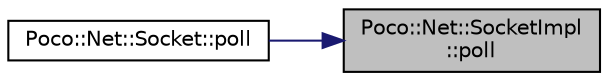 digraph "Poco::Net::SocketImpl::poll"
{
 // LATEX_PDF_SIZE
  edge [fontname="Helvetica",fontsize="10",labelfontname="Helvetica",labelfontsize="10"];
  node [fontname="Helvetica",fontsize="10",shape=record];
  rankdir="RL";
  Node1 [label="Poco::Net::SocketImpl\l::poll",height=0.2,width=0.4,color="black", fillcolor="grey75", style="filled", fontcolor="black",tooltip=" "];
  Node1 -> Node2 [dir="back",color="midnightblue",fontsize="10",style="solid",fontname="Helvetica"];
  Node2 [label="Poco::Net::Socket::poll",height=0.2,width=0.4,color="black", fillcolor="white", style="filled",URL="$classPoco_1_1Net_1_1Socket.html#ad2cf208c0ce3eb1bcc50ca8c27d24e4a",tooltip=" "];
}
